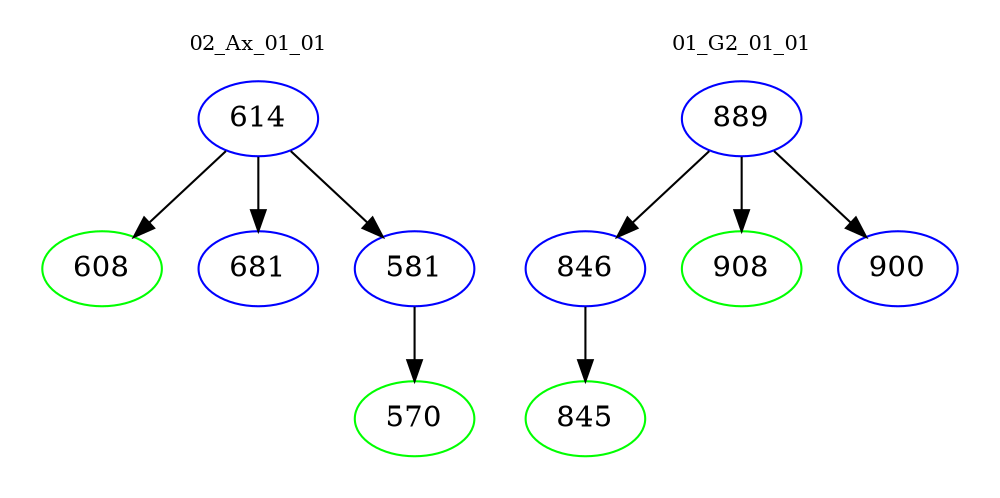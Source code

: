 digraph{
subgraph cluster_0 {
color = white
label = "02_Ax_01_01";
fontsize=10;
T0_614 [label="614", color="blue"]
T0_614 -> T0_608 [color="black"]
T0_608 [label="608", color="green"]
T0_614 -> T0_681 [color="black"]
T0_681 [label="681", color="blue"]
T0_614 -> T0_581 [color="black"]
T0_581 [label="581", color="blue"]
T0_581 -> T0_570 [color="black"]
T0_570 [label="570", color="green"]
}
subgraph cluster_1 {
color = white
label = "01_G2_01_01";
fontsize=10;
T1_889 [label="889", color="blue"]
T1_889 -> T1_846 [color="black"]
T1_846 [label="846", color="blue"]
T1_846 -> T1_845 [color="black"]
T1_845 [label="845", color="green"]
T1_889 -> T1_908 [color="black"]
T1_908 [label="908", color="green"]
T1_889 -> T1_900 [color="black"]
T1_900 [label="900", color="blue"]
}
}
